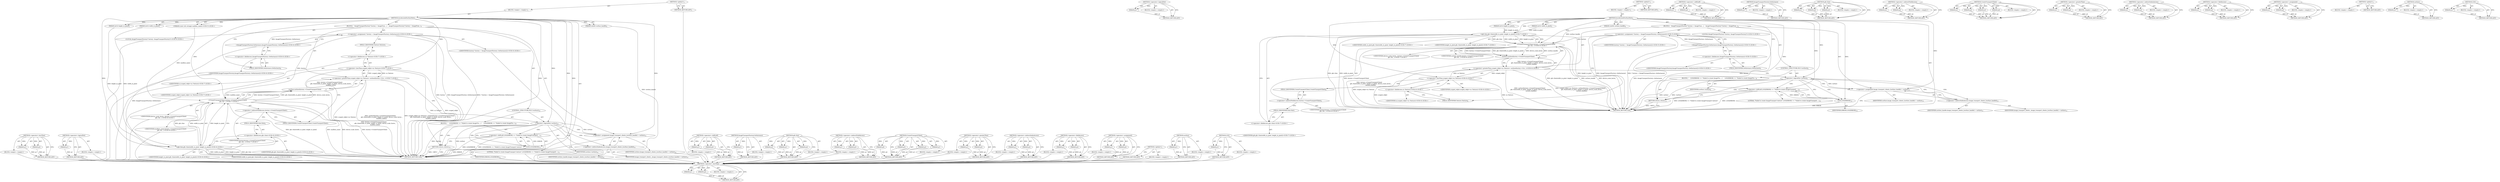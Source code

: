 digraph "LOG" {
vulnerable_95 [label=<(METHOD,&lt;operator&gt;.lessThan)>];
vulnerable_96 [label=<(PARAM,p1)>];
vulnerable_97 [label=<(PARAM,p2)>];
vulnerable_98 [label=<(BLOCK,&lt;empty&gt;,&lt;empty&gt;)>];
vulnerable_99 [label=<(METHOD_RETURN,ANY)>];
vulnerable_122 [label=<(METHOD,&lt;operator&gt;.logicalNot)>];
vulnerable_123 [label=<(PARAM,p1)>];
vulnerable_124 [label=<(BLOCK,&lt;empty&gt;,&lt;empty&gt;)>];
vulnerable_125 [label=<(METHOD_RETURN,ANY)>];
vulnerable_6 [label=<(METHOD,&lt;global&gt;)<SUB>1</SUB>>];
vulnerable_7 [label=<(BLOCK,&lt;empty&gt;,&lt;empty&gt;)<SUB>1</SUB>>];
vulnerable_8 [label=<(METHOD,AcceleratedSurfaceNew)<SUB>1</SUB>>];
vulnerable_9 [label=<(PARAM,int32 width_in_pixel)<SUB>2</SUB>>];
vulnerable_10 [label=<(PARAM,int32 height_in_pixel)<SUB>3</SUB>>];
vulnerable_11 [label=<(PARAM,uint64 surface_handle)<SUB>4</SUB>>];
vulnerable_12 [label=<(BLOCK,{
   ImageTransportFactory* factory = ImageTran...,{
   ImageTransportFactory* factory = ImageTran...)<SUB>4</SUB>>];
vulnerable_13 [label="<(LOCAL,ImageTransportFactory* factory: ImageTransportFactory*)<SUB>5</SUB>>"];
vulnerable_14 [label="<(&lt;operator&gt;.assignment,* factory = ImageTransportFactory::GetInstance())<SUB>5</SUB>>"];
vulnerable_15 [label="<(IDENTIFIER,factory,* factory = ImageTransportFactory::GetInstance())<SUB>5</SUB>>"];
vulnerable_16 [label="<(ImageTransportFactory.GetInstance,ImageTransportFactory::GetInstance())<SUB>5</SUB>>"];
vulnerable_17 [label="<(&lt;operator&gt;.fieldAccess,ImageTransportFactory::GetInstance)<SUB>5</SUB>>"];
vulnerable_18 [label="<(IDENTIFIER,ImageTransportFactory,ImageTransportFactory::GetInstance())<SUB>5</SUB>>"];
vulnerable_19 [label=<(FIELD_IDENTIFIER,GetInstance,GetInstance)<SUB>5</SUB>>];
vulnerable_20 [label="<(&lt;operator&gt;.greaterThan,scoped_refptr&lt;ui::Texture&gt; surface(factory-&gt;Cre...)<SUB>6</SUB>>"];
vulnerable_21 [label="<(&lt;operator&gt;.lessThan,scoped_refptr&lt;ui::Texture)<SUB>6</SUB>>"];
vulnerable_22 [label="<(IDENTIFIER,scoped_refptr,scoped_refptr&lt;ui::Texture)<SUB>6</SUB>>"];
vulnerable_23 [label="<(&lt;operator&gt;.fieldAccess,ui::Texture)<SUB>6</SUB>>"];
vulnerable_24 [label="<(IDENTIFIER,ui,scoped_refptr&lt;ui::Texture)<SUB>6</SUB>>"];
vulnerable_25 [label=<(FIELD_IDENTIFIER,Texture,Texture)<SUB>6</SUB>>];
vulnerable_26 [label=<(surface,surface(factory-&gt;CreateTransportClient(
       ...)<SUB>6</SUB>>];
vulnerable_27 [label="<(CreateTransportClient,factory-&gt;CreateTransportClient(
       gfx::Siz...)<SUB>6</SUB>>"];
vulnerable_28 [label=<(&lt;operator&gt;.indirectFieldAccess,factory-&gt;CreateTransportClient)<SUB>6</SUB>>];
vulnerable_29 [label="<(IDENTIFIER,factory,factory-&gt;CreateTransportClient(
       gfx::Siz...)<SUB>6</SUB>>"];
vulnerable_30 [label=<(FIELD_IDENTIFIER,CreateTransportClient,CreateTransportClient)<SUB>6</SUB>>];
vulnerable_31 [label="<(gfx.Size,gfx::Size(width_in_pixel, height_in_pixel))<SUB>7</SUB>>"];
vulnerable_32 [label="<(&lt;operator&gt;.fieldAccess,gfx::Size)<SUB>7</SUB>>"];
vulnerable_33 [label="<(IDENTIFIER,gfx,gfx::Size(width_in_pixel, height_in_pixel))<SUB>7</SUB>>"];
vulnerable_34 [label=<(FIELD_IDENTIFIER,Size,Size)<SUB>7</SUB>>];
vulnerable_35 [label="<(IDENTIFIER,width_in_pixel,gfx::Size(width_in_pixel, height_in_pixel))<SUB>7</SUB>>"];
vulnerable_36 [label="<(IDENTIFIER,height_in_pixel,gfx::Size(width_in_pixel, height_in_pixel))<SUB>7</SUB>>"];
vulnerable_37 [label="<(IDENTIFIER,device_scale_factor_,factory-&gt;CreateTransportClient(
       gfx::Siz...)<SUB>7</SUB>>"];
vulnerable_38 [label="<(IDENTIFIER,surface_handle,factory-&gt;CreateTransportClient(
       gfx::Siz...)<SUB>8</SUB>>"];
vulnerable_39 [label=<(CONTROL_STRUCTURE,IF,if (!surface))<SUB>9</SUB>>];
vulnerable_40 [label=<(&lt;operator&gt;.logicalNot,!surface)<SUB>9</SUB>>];
vulnerable_41 [label=<(IDENTIFIER,surface,!surface)<SUB>9</SUB>>];
vulnerable_42 [label=<(BLOCK,{
     LOG(ERROR) &lt;&lt; &quot;Failed to create ImageTra...,{
     LOG(ERROR) &lt;&lt; &quot;Failed to create ImageTra...)<SUB>9</SUB>>];
vulnerable_43 [label=<(&lt;operator&gt;.shiftLeft,LOG(ERROR) &lt;&lt; &quot;Failed to create ImageTransport ...)<SUB>10</SUB>>];
vulnerable_44 [label=<(LOG,LOG(ERROR))<SUB>10</SUB>>];
vulnerable_45 [label=<(IDENTIFIER,ERROR,LOG(ERROR))<SUB>10</SUB>>];
vulnerable_46 [label=<(LITERAL,&quot;Failed to create ImageTransport texture&quot;,LOG(ERROR) &lt;&lt; &quot;Failed to create ImageTransport ...)<SUB>10</SUB>>];
vulnerable_47 [label=<(RETURN,return;,return;)<SUB>11</SUB>>];
vulnerable_48 [label=<(&lt;operator&gt;.assignment,image_transport_clients_[surface_handle] = surface)<SUB>13</SUB>>];
vulnerable_49 [label=<(&lt;operator&gt;.indirectIndexAccess,image_transport_clients_[surface_handle])<SUB>13</SUB>>];
vulnerable_50 [label=<(IDENTIFIER,image_transport_clients_,image_transport_clients_[surface_handle] = surface)<SUB>13</SUB>>];
vulnerable_51 [label=<(IDENTIFIER,surface_handle,image_transport_clients_[surface_handle] = surface)<SUB>13</SUB>>];
vulnerable_52 [label=<(IDENTIFIER,surface,image_transport_clients_[surface_handle] = surface)<SUB>13</SUB>>];
vulnerable_53 [label=<(METHOD_RETURN,void)<SUB>1</SUB>>];
vulnerable_55 [label=<(METHOD_RETURN,ANY)<SUB>1</SUB>>];
vulnerable_126 [label=<(METHOD,&lt;operator&gt;.shiftLeft)>];
vulnerable_127 [label=<(PARAM,p1)>];
vulnerable_128 [label=<(PARAM,p2)>];
vulnerable_129 [label=<(BLOCK,&lt;empty&gt;,&lt;empty&gt;)>];
vulnerable_130 [label=<(METHOD_RETURN,ANY)>];
vulnerable_81 [label=<(METHOD,ImageTransportFactory.GetInstance)>];
vulnerable_82 [label=<(PARAM,p1)>];
vulnerable_83 [label=<(BLOCK,&lt;empty&gt;,&lt;empty&gt;)>];
vulnerable_84 [label=<(METHOD_RETURN,ANY)>];
vulnerable_116 [label=<(METHOD,gfx.Size)>];
vulnerable_117 [label=<(PARAM,p1)>];
vulnerable_118 [label=<(PARAM,p2)>];
vulnerable_119 [label=<(PARAM,p3)>];
vulnerable_120 [label=<(BLOCK,&lt;empty&gt;,&lt;empty&gt;)>];
vulnerable_121 [label=<(METHOD_RETURN,ANY)>];
vulnerable_111 [label=<(METHOD,&lt;operator&gt;.indirectFieldAccess)>];
vulnerable_112 [label=<(PARAM,p1)>];
vulnerable_113 [label=<(PARAM,p2)>];
vulnerable_114 [label=<(BLOCK,&lt;empty&gt;,&lt;empty&gt;)>];
vulnerable_115 [label=<(METHOD_RETURN,ANY)>];
vulnerable_104 [label=<(METHOD,CreateTransportClient)>];
vulnerable_105 [label=<(PARAM,p1)>];
vulnerable_106 [label=<(PARAM,p2)>];
vulnerable_107 [label=<(PARAM,p3)>];
vulnerable_108 [label=<(PARAM,p4)>];
vulnerable_109 [label=<(BLOCK,&lt;empty&gt;,&lt;empty&gt;)>];
vulnerable_110 [label=<(METHOD_RETURN,ANY)>];
vulnerable_90 [label=<(METHOD,&lt;operator&gt;.greaterThan)>];
vulnerable_91 [label=<(PARAM,p1)>];
vulnerable_92 [label=<(PARAM,p2)>];
vulnerable_93 [label=<(BLOCK,&lt;empty&gt;,&lt;empty&gt;)>];
vulnerable_94 [label=<(METHOD_RETURN,ANY)>];
vulnerable_135 [label=<(METHOD,&lt;operator&gt;.indirectIndexAccess)>];
vulnerable_136 [label=<(PARAM,p1)>];
vulnerable_137 [label=<(PARAM,p2)>];
vulnerable_138 [label=<(BLOCK,&lt;empty&gt;,&lt;empty&gt;)>];
vulnerable_139 [label=<(METHOD_RETURN,ANY)>];
vulnerable_85 [label=<(METHOD,&lt;operator&gt;.fieldAccess)>];
vulnerable_86 [label=<(PARAM,p1)>];
vulnerable_87 [label=<(PARAM,p2)>];
vulnerable_88 [label=<(BLOCK,&lt;empty&gt;,&lt;empty&gt;)>];
vulnerable_89 [label=<(METHOD_RETURN,ANY)>];
vulnerable_76 [label=<(METHOD,&lt;operator&gt;.assignment)>];
vulnerable_77 [label=<(PARAM,p1)>];
vulnerable_78 [label=<(PARAM,p2)>];
vulnerable_79 [label=<(BLOCK,&lt;empty&gt;,&lt;empty&gt;)>];
vulnerable_80 [label=<(METHOD_RETURN,ANY)>];
vulnerable_70 [label=<(METHOD,&lt;global&gt;)<SUB>1</SUB>>];
vulnerable_71 [label=<(BLOCK,&lt;empty&gt;,&lt;empty&gt;)>];
vulnerable_72 [label=<(METHOD_RETURN,ANY)>];
vulnerable_100 [label=<(METHOD,surface)>];
vulnerable_101 [label=<(PARAM,p1)>];
vulnerable_102 [label=<(BLOCK,&lt;empty&gt;,&lt;empty&gt;)>];
vulnerable_103 [label=<(METHOD_RETURN,ANY)>];
vulnerable_131 [label=<(METHOD,LOG)>];
vulnerable_132 [label=<(PARAM,p1)>];
vulnerable_133 [label=<(BLOCK,&lt;empty&gt;,&lt;empty&gt;)>];
vulnerable_134 [label=<(METHOD_RETURN,ANY)>];
fixed_98 [label=<(METHOD,&lt;operator&gt;.lessThan)>];
fixed_99 [label=<(PARAM,p1)>];
fixed_100 [label=<(PARAM,p2)>];
fixed_101 [label=<(BLOCK,&lt;empty&gt;,&lt;empty&gt;)>];
fixed_102 [label=<(METHOD_RETURN,ANY)>];
fixed_125 [label=<(METHOD,&lt;operator&gt;.logicalNot)>];
fixed_126 [label=<(PARAM,p1)>];
fixed_127 [label=<(BLOCK,&lt;empty&gt;,&lt;empty&gt;)>];
fixed_128 [label=<(METHOD_RETURN,ANY)>];
fixed_6 [label=<(METHOD,&lt;global&gt;)<SUB>1</SUB>>];
fixed_7 [label=<(BLOCK,&lt;empty&gt;,&lt;empty&gt;)<SUB>1</SUB>>];
fixed_8 [label=<(METHOD,AcceleratedSurfaceNew)<SUB>1</SUB>>];
fixed_9 [label=<(PARAM,int32 width_in_pixel)<SUB>2</SUB>>];
fixed_10 [label=<(PARAM,int32 height_in_pixel)<SUB>3</SUB>>];
fixed_11 [label=<(PARAM,uint64 surface_handle)<SUB>4</SUB>>];
fixed_12 [label="<(PARAM,const std::string&amp; mailbox_name)<SUB>5</SUB>>"];
fixed_13 [label=<(BLOCK,{
   ImageTransportFactory* factory = ImageTran...,{
   ImageTransportFactory* factory = ImageTran...)<SUB>5</SUB>>];
fixed_14 [label="<(LOCAL,ImageTransportFactory* factory: ImageTransportFactory*)<SUB>6</SUB>>"];
fixed_15 [label="<(&lt;operator&gt;.assignment,* factory = ImageTransportFactory::GetInstance())<SUB>6</SUB>>"];
fixed_16 [label="<(IDENTIFIER,factory,* factory = ImageTransportFactory::GetInstance())<SUB>6</SUB>>"];
fixed_17 [label="<(ImageTransportFactory.GetInstance,ImageTransportFactory::GetInstance())<SUB>6</SUB>>"];
fixed_18 [label="<(&lt;operator&gt;.fieldAccess,ImageTransportFactory::GetInstance)<SUB>6</SUB>>"];
fixed_19 [label="<(IDENTIFIER,ImageTransportFactory,ImageTransportFactory::GetInstance())<SUB>6</SUB>>"];
fixed_20 [label=<(FIELD_IDENTIFIER,GetInstance,GetInstance)<SUB>6</SUB>>];
fixed_21 [label="<(&lt;operator&gt;.greaterThan,scoped_refptr&lt;ui::Texture&gt; surface(factory-&gt;Cre...)<SUB>7</SUB>>"];
fixed_22 [label="<(&lt;operator&gt;.lessThan,scoped_refptr&lt;ui::Texture)<SUB>7</SUB>>"];
fixed_23 [label="<(IDENTIFIER,scoped_refptr,scoped_refptr&lt;ui::Texture)<SUB>7</SUB>>"];
fixed_24 [label="<(&lt;operator&gt;.fieldAccess,ui::Texture)<SUB>7</SUB>>"];
fixed_25 [label="<(IDENTIFIER,ui,scoped_refptr&lt;ui::Texture)<SUB>7</SUB>>"];
fixed_26 [label=<(FIELD_IDENTIFIER,Texture,Texture)<SUB>7</SUB>>];
fixed_27 [label=<(surface,surface(factory-&gt;CreateTransportClient(
       ...)<SUB>7</SUB>>];
fixed_28 [label="<(CreateTransportClient,factory-&gt;CreateTransportClient(
       gfx::Siz...)<SUB>7</SUB>>"];
fixed_29 [label=<(&lt;operator&gt;.indirectFieldAccess,factory-&gt;CreateTransportClient)<SUB>7</SUB>>];
fixed_30 [label="<(IDENTIFIER,factory,factory-&gt;CreateTransportClient(
       gfx::Siz...)<SUB>7</SUB>>"];
fixed_31 [label=<(FIELD_IDENTIFIER,CreateTransportClient,CreateTransportClient)<SUB>7</SUB>>];
fixed_32 [label="<(gfx.Size,gfx::Size(width_in_pixel, height_in_pixel))<SUB>8</SUB>>"];
fixed_33 [label="<(&lt;operator&gt;.fieldAccess,gfx::Size)<SUB>8</SUB>>"];
fixed_34 [label="<(IDENTIFIER,gfx,gfx::Size(width_in_pixel, height_in_pixel))<SUB>8</SUB>>"];
fixed_35 [label=<(FIELD_IDENTIFIER,Size,Size)<SUB>8</SUB>>];
fixed_36 [label="<(IDENTIFIER,width_in_pixel,gfx::Size(width_in_pixel, height_in_pixel))<SUB>8</SUB>>"];
fixed_37 [label="<(IDENTIFIER,height_in_pixel,gfx::Size(width_in_pixel, height_in_pixel))<SUB>8</SUB>>"];
fixed_38 [label="<(IDENTIFIER,device_scale_factor_,factory-&gt;CreateTransportClient(
       gfx::Siz...)<SUB>8</SUB>>"];
fixed_39 [label="<(IDENTIFIER,mailbox_name,factory-&gt;CreateTransportClient(
       gfx::Siz...)<SUB>9</SUB>>"];
fixed_40 [label=<(CONTROL_STRUCTURE,IF,if (!surface))<SUB>10</SUB>>];
fixed_41 [label=<(&lt;operator&gt;.logicalNot,!surface)<SUB>10</SUB>>];
fixed_42 [label=<(IDENTIFIER,surface,!surface)<SUB>10</SUB>>];
fixed_43 [label=<(BLOCK,{
     LOG(ERROR) &lt;&lt; &quot;Failed to create ImageTra...,{
     LOG(ERROR) &lt;&lt; &quot;Failed to create ImageTra...)<SUB>10</SUB>>];
fixed_44 [label=<(&lt;operator&gt;.shiftLeft,LOG(ERROR) &lt;&lt; &quot;Failed to create ImageTransport ...)<SUB>11</SUB>>];
fixed_45 [label=<(LOG,LOG(ERROR))<SUB>11</SUB>>];
fixed_46 [label=<(IDENTIFIER,ERROR,LOG(ERROR))<SUB>11</SUB>>];
fixed_47 [label=<(LITERAL,&quot;Failed to create ImageTransport texture&quot;,LOG(ERROR) &lt;&lt; &quot;Failed to create ImageTransport ...)<SUB>11</SUB>>];
fixed_48 [label=<(RETURN,return;,return;)<SUB>12</SUB>>];
fixed_49 [label=<(&lt;operator&gt;.assignment,image_transport_clients_[surface_handle] = surface)<SUB>14</SUB>>];
fixed_50 [label=<(&lt;operator&gt;.indirectIndexAccess,image_transport_clients_[surface_handle])<SUB>14</SUB>>];
fixed_51 [label=<(IDENTIFIER,image_transport_clients_,image_transport_clients_[surface_handle] = surface)<SUB>14</SUB>>];
fixed_52 [label=<(IDENTIFIER,surface_handle,image_transport_clients_[surface_handle] = surface)<SUB>14</SUB>>];
fixed_53 [label=<(IDENTIFIER,surface,image_transport_clients_[surface_handle] = surface)<SUB>14</SUB>>];
fixed_54 [label=<(METHOD_RETURN,void)<SUB>1</SUB>>];
fixed_56 [label=<(METHOD_RETURN,ANY)<SUB>1</SUB>>];
fixed_129 [label=<(METHOD,&lt;operator&gt;.shiftLeft)>];
fixed_130 [label=<(PARAM,p1)>];
fixed_131 [label=<(PARAM,p2)>];
fixed_132 [label=<(BLOCK,&lt;empty&gt;,&lt;empty&gt;)>];
fixed_133 [label=<(METHOD_RETURN,ANY)>];
fixed_84 [label=<(METHOD,ImageTransportFactory.GetInstance)>];
fixed_85 [label=<(PARAM,p1)>];
fixed_86 [label=<(BLOCK,&lt;empty&gt;,&lt;empty&gt;)>];
fixed_87 [label=<(METHOD_RETURN,ANY)>];
fixed_119 [label=<(METHOD,gfx.Size)>];
fixed_120 [label=<(PARAM,p1)>];
fixed_121 [label=<(PARAM,p2)>];
fixed_122 [label=<(PARAM,p3)>];
fixed_123 [label=<(BLOCK,&lt;empty&gt;,&lt;empty&gt;)>];
fixed_124 [label=<(METHOD_RETURN,ANY)>];
fixed_114 [label=<(METHOD,&lt;operator&gt;.indirectFieldAccess)>];
fixed_115 [label=<(PARAM,p1)>];
fixed_116 [label=<(PARAM,p2)>];
fixed_117 [label=<(BLOCK,&lt;empty&gt;,&lt;empty&gt;)>];
fixed_118 [label=<(METHOD_RETURN,ANY)>];
fixed_107 [label=<(METHOD,CreateTransportClient)>];
fixed_108 [label=<(PARAM,p1)>];
fixed_109 [label=<(PARAM,p2)>];
fixed_110 [label=<(PARAM,p3)>];
fixed_111 [label=<(PARAM,p4)>];
fixed_112 [label=<(BLOCK,&lt;empty&gt;,&lt;empty&gt;)>];
fixed_113 [label=<(METHOD_RETURN,ANY)>];
fixed_93 [label=<(METHOD,&lt;operator&gt;.greaterThan)>];
fixed_94 [label=<(PARAM,p1)>];
fixed_95 [label=<(PARAM,p2)>];
fixed_96 [label=<(BLOCK,&lt;empty&gt;,&lt;empty&gt;)>];
fixed_97 [label=<(METHOD_RETURN,ANY)>];
fixed_138 [label=<(METHOD,&lt;operator&gt;.indirectIndexAccess)>];
fixed_139 [label=<(PARAM,p1)>];
fixed_140 [label=<(PARAM,p2)>];
fixed_141 [label=<(BLOCK,&lt;empty&gt;,&lt;empty&gt;)>];
fixed_142 [label=<(METHOD_RETURN,ANY)>];
fixed_88 [label=<(METHOD,&lt;operator&gt;.fieldAccess)>];
fixed_89 [label=<(PARAM,p1)>];
fixed_90 [label=<(PARAM,p2)>];
fixed_91 [label=<(BLOCK,&lt;empty&gt;,&lt;empty&gt;)>];
fixed_92 [label=<(METHOD_RETURN,ANY)>];
fixed_79 [label=<(METHOD,&lt;operator&gt;.assignment)>];
fixed_80 [label=<(PARAM,p1)>];
fixed_81 [label=<(PARAM,p2)>];
fixed_82 [label=<(BLOCK,&lt;empty&gt;,&lt;empty&gt;)>];
fixed_83 [label=<(METHOD_RETURN,ANY)>];
fixed_73 [label=<(METHOD,&lt;global&gt;)<SUB>1</SUB>>];
fixed_74 [label=<(BLOCK,&lt;empty&gt;,&lt;empty&gt;)>];
fixed_75 [label=<(METHOD_RETURN,ANY)>];
fixed_103 [label=<(METHOD,surface)>];
fixed_104 [label=<(PARAM,p1)>];
fixed_105 [label=<(BLOCK,&lt;empty&gt;,&lt;empty&gt;)>];
fixed_106 [label=<(METHOD_RETURN,ANY)>];
fixed_134 [label=<(METHOD,LOG)>];
fixed_135 [label=<(PARAM,p1)>];
fixed_136 [label=<(BLOCK,&lt;empty&gt;,&lt;empty&gt;)>];
fixed_137 [label=<(METHOD_RETURN,ANY)>];
vulnerable_95 -> vulnerable_96  [key=0, label="AST: "];
vulnerable_95 -> vulnerable_96  [key=1, label="DDG: "];
vulnerable_95 -> vulnerable_98  [key=0, label="AST: "];
vulnerable_95 -> vulnerable_97  [key=0, label="AST: "];
vulnerable_95 -> vulnerable_97  [key=1, label="DDG: "];
vulnerable_95 -> vulnerable_99  [key=0, label="AST: "];
vulnerable_95 -> vulnerable_99  [key=1, label="CFG: "];
vulnerable_96 -> vulnerable_99  [key=0, label="DDG: p1"];
vulnerable_97 -> vulnerable_99  [key=0, label="DDG: p2"];
vulnerable_122 -> vulnerable_123  [key=0, label="AST: "];
vulnerable_122 -> vulnerable_123  [key=1, label="DDG: "];
vulnerable_122 -> vulnerable_124  [key=0, label="AST: "];
vulnerable_122 -> vulnerable_125  [key=0, label="AST: "];
vulnerable_122 -> vulnerable_125  [key=1, label="CFG: "];
vulnerable_123 -> vulnerable_125  [key=0, label="DDG: p1"];
vulnerable_6 -> vulnerable_7  [key=0, label="AST: "];
vulnerable_6 -> vulnerable_55  [key=0, label="AST: "];
vulnerable_6 -> vulnerable_55  [key=1, label="CFG: "];
vulnerable_7 -> vulnerable_8  [key=0, label="AST: "];
vulnerable_8 -> vulnerable_9  [key=0, label="AST: "];
vulnerable_8 -> vulnerable_9  [key=1, label="DDG: "];
vulnerable_8 -> vulnerable_10  [key=0, label="AST: "];
vulnerable_8 -> vulnerable_10  [key=1, label="DDG: "];
vulnerable_8 -> vulnerable_11  [key=0, label="AST: "];
vulnerable_8 -> vulnerable_11  [key=1, label="DDG: "];
vulnerable_8 -> vulnerable_12  [key=0, label="AST: "];
vulnerable_8 -> vulnerable_53  [key=0, label="AST: "];
vulnerable_8 -> vulnerable_19  [key=0, label="CFG: "];
vulnerable_8 -> vulnerable_48  [key=0, label="DDG: "];
vulnerable_8 -> vulnerable_21  [key=0, label="DDG: "];
vulnerable_8 -> vulnerable_40  [key=0, label="DDG: "];
vulnerable_8 -> vulnerable_47  [key=0, label="DDG: "];
vulnerable_8 -> vulnerable_27  [key=0, label="DDG: "];
vulnerable_8 -> vulnerable_43  [key=0, label="DDG: "];
vulnerable_8 -> vulnerable_31  [key=0, label="DDG: "];
vulnerable_8 -> vulnerable_44  [key=0, label="DDG: "];
vulnerable_9 -> vulnerable_31  [key=0, label="DDG: width_in_pixel"];
vulnerable_10 -> vulnerable_31  [key=0, label="DDG: height_in_pixel"];
vulnerable_11 -> vulnerable_27  [key=0, label="DDG: surface_handle"];
vulnerable_12 -> vulnerable_13  [key=0, label="AST: "];
vulnerable_12 -> vulnerable_14  [key=0, label="AST: "];
vulnerable_12 -> vulnerable_20  [key=0, label="AST: "];
vulnerable_12 -> vulnerable_39  [key=0, label="AST: "];
vulnerable_12 -> vulnerable_48  [key=0, label="AST: "];
vulnerable_14 -> vulnerable_15  [key=0, label="AST: "];
vulnerable_14 -> vulnerable_16  [key=0, label="AST: "];
vulnerable_14 -> vulnerable_25  [key=0, label="CFG: "];
vulnerable_14 -> vulnerable_53  [key=0, label="DDG: factory"];
vulnerable_14 -> vulnerable_53  [key=1, label="DDG: ImageTransportFactory::GetInstance()"];
vulnerable_14 -> vulnerable_53  [key=2, label="DDG: * factory = ImageTransportFactory::GetInstance()"];
vulnerable_14 -> vulnerable_27  [key=0, label="DDG: factory"];
vulnerable_16 -> vulnerable_17  [key=0, label="AST: "];
vulnerable_16 -> vulnerable_14  [key=0, label="CFG: "];
vulnerable_16 -> vulnerable_14  [key=1, label="DDG: ImageTransportFactory::GetInstance"];
vulnerable_16 -> vulnerable_53  [key=0, label="DDG: ImageTransportFactory::GetInstance"];
vulnerable_17 -> vulnerable_18  [key=0, label="AST: "];
vulnerable_17 -> vulnerable_19  [key=0, label="AST: "];
vulnerable_17 -> vulnerable_16  [key=0, label="CFG: "];
vulnerable_19 -> vulnerable_17  [key=0, label="CFG: "];
vulnerable_20 -> vulnerable_21  [key=0, label="AST: "];
vulnerable_20 -> vulnerable_26  [key=0, label="AST: "];
vulnerable_20 -> vulnerable_40  [key=0, label="CFG: "];
vulnerable_20 -> vulnerable_53  [key=0, label="DDG: scoped_refptr&lt;ui::Texture"];
vulnerable_20 -> vulnerable_53  [key=1, label="DDG: surface(factory-&gt;CreateTransportClient(
       gfx::Size(width_in_pixel, height_in_pixel), device_scale_factor_,
      surface_handle))"];
vulnerable_20 -> vulnerable_53  [key=2, label="DDG: scoped_refptr&lt;ui::Texture&gt; surface(factory-&gt;CreateTransportClient(
       gfx::Size(width_in_pixel, height_in_pixel), device_scale_factor_,
      surface_handle))"];
vulnerable_21 -> vulnerable_22  [key=0, label="AST: "];
vulnerable_21 -> vulnerable_23  [key=0, label="AST: "];
vulnerable_21 -> vulnerable_30  [key=0, label="CFG: "];
vulnerable_21 -> vulnerable_53  [key=0, label="DDG: ui::Texture"];
vulnerable_21 -> vulnerable_53  [key=1, label="DDG: scoped_refptr"];
vulnerable_21 -> vulnerable_20  [key=0, label="DDG: scoped_refptr"];
vulnerable_21 -> vulnerable_20  [key=1, label="DDG: ui::Texture"];
vulnerable_23 -> vulnerable_24  [key=0, label="AST: "];
vulnerable_23 -> vulnerable_25  [key=0, label="AST: "];
vulnerable_23 -> vulnerable_21  [key=0, label="CFG: "];
vulnerable_25 -> vulnerable_23  [key=0, label="CFG: "];
vulnerable_26 -> vulnerable_27  [key=0, label="AST: "];
vulnerable_26 -> vulnerable_20  [key=0, label="CFG: "];
vulnerable_26 -> vulnerable_20  [key=1, label="DDG: factory-&gt;CreateTransportClient(
       gfx::Size(width_in_pixel, height_in_pixel), device_scale_factor_,
      surface_handle)"];
vulnerable_26 -> vulnerable_53  [key=0, label="DDG: factory-&gt;CreateTransportClient(
       gfx::Size(width_in_pixel, height_in_pixel), device_scale_factor_,
      surface_handle)"];
vulnerable_27 -> vulnerable_28  [key=0, label="AST: "];
vulnerable_27 -> vulnerable_31  [key=0, label="AST: "];
vulnerable_27 -> vulnerable_37  [key=0, label="AST: "];
vulnerable_27 -> vulnerable_38  [key=0, label="AST: "];
vulnerable_27 -> vulnerable_26  [key=0, label="CFG: "];
vulnerable_27 -> vulnerable_26  [key=1, label="DDG: factory-&gt;CreateTransportClient"];
vulnerable_27 -> vulnerable_26  [key=2, label="DDG: gfx::Size(width_in_pixel, height_in_pixel)"];
vulnerable_27 -> vulnerable_26  [key=3, label="DDG: device_scale_factor_"];
vulnerable_27 -> vulnerable_26  [key=4, label="DDG: surface_handle"];
vulnerable_27 -> vulnerable_53  [key=0, label="DDG: factory-&gt;CreateTransportClient"];
vulnerable_27 -> vulnerable_53  [key=1, label="DDG: gfx::Size(width_in_pixel, height_in_pixel)"];
vulnerable_27 -> vulnerable_53  [key=2, label="DDG: surface_handle"];
vulnerable_27 -> vulnerable_53  [key=3, label="DDG: device_scale_factor_"];
vulnerable_28 -> vulnerable_29  [key=0, label="AST: "];
vulnerable_28 -> vulnerable_30  [key=0, label="AST: "];
vulnerable_28 -> vulnerable_34  [key=0, label="CFG: "];
vulnerable_30 -> vulnerable_28  [key=0, label="CFG: "];
vulnerable_31 -> vulnerable_32  [key=0, label="AST: "];
vulnerable_31 -> vulnerable_35  [key=0, label="AST: "];
vulnerable_31 -> vulnerable_36  [key=0, label="AST: "];
vulnerable_31 -> vulnerable_27  [key=0, label="CFG: "];
vulnerable_31 -> vulnerable_27  [key=1, label="DDG: gfx::Size"];
vulnerable_31 -> vulnerable_27  [key=2, label="DDG: width_in_pixel"];
vulnerable_31 -> vulnerable_27  [key=3, label="DDG: height_in_pixel"];
vulnerable_31 -> vulnerable_53  [key=0, label="DDG: gfx::Size"];
vulnerable_31 -> vulnerable_53  [key=1, label="DDG: width_in_pixel"];
vulnerable_31 -> vulnerable_53  [key=2, label="DDG: height_in_pixel"];
vulnerable_32 -> vulnerable_33  [key=0, label="AST: "];
vulnerable_32 -> vulnerable_34  [key=0, label="AST: "];
vulnerable_32 -> vulnerable_31  [key=0, label="CFG: "];
vulnerable_34 -> vulnerable_32  [key=0, label="CFG: "];
vulnerable_39 -> vulnerable_40  [key=0, label="AST: "];
vulnerable_39 -> vulnerable_42  [key=0, label="AST: "];
vulnerable_40 -> vulnerable_41  [key=0, label="AST: "];
vulnerable_40 -> vulnerable_44  [key=0, label="CFG: "];
vulnerable_40 -> vulnerable_44  [key=1, label="CDG: "];
vulnerable_40 -> vulnerable_49  [key=0, label="CFG: "];
vulnerable_40 -> vulnerable_49  [key=1, label="CDG: "];
vulnerable_40 -> vulnerable_53  [key=0, label="DDG: surface"];
vulnerable_40 -> vulnerable_53  [key=1, label="DDG: !surface"];
vulnerable_40 -> vulnerable_48  [key=0, label="DDG: surface"];
vulnerable_40 -> vulnerable_48  [key=1, label="CDG: "];
vulnerable_40 -> vulnerable_47  [key=0, label="CDG: "];
vulnerable_40 -> vulnerable_43  [key=0, label="CDG: "];
vulnerable_42 -> vulnerable_43  [key=0, label="AST: "];
vulnerable_42 -> vulnerable_47  [key=0, label="AST: "];
vulnerable_43 -> vulnerable_44  [key=0, label="AST: "];
vulnerable_43 -> vulnerable_46  [key=0, label="AST: "];
vulnerable_43 -> vulnerable_47  [key=0, label="CFG: "];
vulnerable_43 -> vulnerable_53  [key=0, label="DDG: LOG(ERROR)"];
vulnerable_43 -> vulnerable_53  [key=1, label="DDG: LOG(ERROR) &lt;&lt; &quot;Failed to create ImageTransport texture&quot;"];
vulnerable_44 -> vulnerable_45  [key=0, label="AST: "];
vulnerable_44 -> vulnerable_43  [key=0, label="CFG: "];
vulnerable_44 -> vulnerable_43  [key=1, label="DDG: ERROR"];
vulnerable_44 -> vulnerable_53  [key=0, label="DDG: ERROR"];
vulnerable_47 -> vulnerable_53  [key=0, label="CFG: "];
vulnerable_47 -> vulnerable_53  [key=1, label="DDG: &lt;RET&gt;"];
vulnerable_48 -> vulnerable_49  [key=0, label="AST: "];
vulnerable_48 -> vulnerable_52  [key=0, label="AST: "];
vulnerable_48 -> vulnerable_53  [key=0, label="CFG: "];
vulnerable_49 -> vulnerable_50  [key=0, label="AST: "];
vulnerable_49 -> vulnerable_51  [key=0, label="AST: "];
vulnerable_49 -> vulnerable_48  [key=0, label="CFG: "];
vulnerable_126 -> vulnerable_127  [key=0, label="AST: "];
vulnerable_126 -> vulnerable_127  [key=1, label="DDG: "];
vulnerable_126 -> vulnerable_129  [key=0, label="AST: "];
vulnerable_126 -> vulnerable_128  [key=0, label="AST: "];
vulnerable_126 -> vulnerable_128  [key=1, label="DDG: "];
vulnerable_126 -> vulnerable_130  [key=0, label="AST: "];
vulnerable_126 -> vulnerable_130  [key=1, label="CFG: "];
vulnerable_127 -> vulnerable_130  [key=0, label="DDG: p1"];
vulnerable_128 -> vulnerable_130  [key=0, label="DDG: p2"];
vulnerable_81 -> vulnerable_82  [key=0, label="AST: "];
vulnerable_81 -> vulnerable_82  [key=1, label="DDG: "];
vulnerable_81 -> vulnerable_83  [key=0, label="AST: "];
vulnerable_81 -> vulnerable_84  [key=0, label="AST: "];
vulnerable_81 -> vulnerable_84  [key=1, label="CFG: "];
vulnerable_82 -> vulnerable_84  [key=0, label="DDG: p1"];
vulnerable_116 -> vulnerable_117  [key=0, label="AST: "];
vulnerable_116 -> vulnerable_117  [key=1, label="DDG: "];
vulnerable_116 -> vulnerable_120  [key=0, label="AST: "];
vulnerable_116 -> vulnerable_118  [key=0, label="AST: "];
vulnerable_116 -> vulnerable_118  [key=1, label="DDG: "];
vulnerable_116 -> vulnerable_121  [key=0, label="AST: "];
vulnerable_116 -> vulnerable_121  [key=1, label="CFG: "];
vulnerable_116 -> vulnerable_119  [key=0, label="AST: "];
vulnerable_116 -> vulnerable_119  [key=1, label="DDG: "];
vulnerable_117 -> vulnerable_121  [key=0, label="DDG: p1"];
vulnerable_118 -> vulnerable_121  [key=0, label="DDG: p2"];
vulnerable_119 -> vulnerable_121  [key=0, label="DDG: p3"];
vulnerable_111 -> vulnerable_112  [key=0, label="AST: "];
vulnerable_111 -> vulnerable_112  [key=1, label="DDG: "];
vulnerable_111 -> vulnerable_114  [key=0, label="AST: "];
vulnerable_111 -> vulnerable_113  [key=0, label="AST: "];
vulnerable_111 -> vulnerable_113  [key=1, label="DDG: "];
vulnerable_111 -> vulnerable_115  [key=0, label="AST: "];
vulnerable_111 -> vulnerable_115  [key=1, label="CFG: "];
vulnerable_112 -> vulnerable_115  [key=0, label="DDG: p1"];
vulnerable_113 -> vulnerable_115  [key=0, label="DDG: p2"];
vulnerable_104 -> vulnerable_105  [key=0, label="AST: "];
vulnerable_104 -> vulnerable_105  [key=1, label="DDG: "];
vulnerable_104 -> vulnerable_109  [key=0, label="AST: "];
vulnerable_104 -> vulnerable_106  [key=0, label="AST: "];
vulnerable_104 -> vulnerable_106  [key=1, label="DDG: "];
vulnerable_104 -> vulnerable_110  [key=0, label="AST: "];
vulnerable_104 -> vulnerable_110  [key=1, label="CFG: "];
vulnerable_104 -> vulnerable_107  [key=0, label="AST: "];
vulnerable_104 -> vulnerable_107  [key=1, label="DDG: "];
vulnerable_104 -> vulnerable_108  [key=0, label="AST: "];
vulnerable_104 -> vulnerable_108  [key=1, label="DDG: "];
vulnerable_105 -> vulnerable_110  [key=0, label="DDG: p1"];
vulnerable_106 -> vulnerable_110  [key=0, label="DDG: p2"];
vulnerable_107 -> vulnerable_110  [key=0, label="DDG: p3"];
vulnerable_108 -> vulnerable_110  [key=0, label="DDG: p4"];
vulnerable_90 -> vulnerable_91  [key=0, label="AST: "];
vulnerable_90 -> vulnerable_91  [key=1, label="DDG: "];
vulnerable_90 -> vulnerable_93  [key=0, label="AST: "];
vulnerable_90 -> vulnerable_92  [key=0, label="AST: "];
vulnerable_90 -> vulnerable_92  [key=1, label="DDG: "];
vulnerable_90 -> vulnerable_94  [key=0, label="AST: "];
vulnerable_90 -> vulnerable_94  [key=1, label="CFG: "];
vulnerable_91 -> vulnerable_94  [key=0, label="DDG: p1"];
vulnerable_92 -> vulnerable_94  [key=0, label="DDG: p2"];
vulnerable_135 -> vulnerable_136  [key=0, label="AST: "];
vulnerable_135 -> vulnerable_136  [key=1, label="DDG: "];
vulnerable_135 -> vulnerable_138  [key=0, label="AST: "];
vulnerable_135 -> vulnerable_137  [key=0, label="AST: "];
vulnerable_135 -> vulnerable_137  [key=1, label="DDG: "];
vulnerable_135 -> vulnerable_139  [key=0, label="AST: "];
vulnerable_135 -> vulnerable_139  [key=1, label="CFG: "];
vulnerable_136 -> vulnerable_139  [key=0, label="DDG: p1"];
vulnerable_137 -> vulnerable_139  [key=0, label="DDG: p2"];
vulnerable_85 -> vulnerable_86  [key=0, label="AST: "];
vulnerable_85 -> vulnerable_86  [key=1, label="DDG: "];
vulnerable_85 -> vulnerable_88  [key=0, label="AST: "];
vulnerable_85 -> vulnerable_87  [key=0, label="AST: "];
vulnerable_85 -> vulnerable_87  [key=1, label="DDG: "];
vulnerable_85 -> vulnerable_89  [key=0, label="AST: "];
vulnerable_85 -> vulnerable_89  [key=1, label="CFG: "];
vulnerable_86 -> vulnerable_89  [key=0, label="DDG: p1"];
vulnerable_87 -> vulnerable_89  [key=0, label="DDG: p2"];
vulnerable_76 -> vulnerable_77  [key=0, label="AST: "];
vulnerable_76 -> vulnerable_77  [key=1, label="DDG: "];
vulnerable_76 -> vulnerable_79  [key=0, label="AST: "];
vulnerable_76 -> vulnerable_78  [key=0, label="AST: "];
vulnerable_76 -> vulnerable_78  [key=1, label="DDG: "];
vulnerable_76 -> vulnerable_80  [key=0, label="AST: "];
vulnerable_76 -> vulnerable_80  [key=1, label="CFG: "];
vulnerable_77 -> vulnerable_80  [key=0, label="DDG: p1"];
vulnerable_78 -> vulnerable_80  [key=0, label="DDG: p2"];
vulnerable_70 -> vulnerable_71  [key=0, label="AST: "];
vulnerable_70 -> vulnerable_72  [key=0, label="AST: "];
vulnerable_70 -> vulnerable_72  [key=1, label="CFG: "];
vulnerable_100 -> vulnerable_101  [key=0, label="AST: "];
vulnerable_100 -> vulnerable_101  [key=1, label="DDG: "];
vulnerable_100 -> vulnerable_102  [key=0, label="AST: "];
vulnerable_100 -> vulnerable_103  [key=0, label="AST: "];
vulnerable_100 -> vulnerable_103  [key=1, label="CFG: "];
vulnerable_101 -> vulnerable_103  [key=0, label="DDG: p1"];
vulnerable_131 -> vulnerable_132  [key=0, label="AST: "];
vulnerable_131 -> vulnerable_132  [key=1, label="DDG: "];
vulnerable_131 -> vulnerable_133  [key=0, label="AST: "];
vulnerable_131 -> vulnerable_134  [key=0, label="AST: "];
vulnerable_131 -> vulnerable_134  [key=1, label="CFG: "];
vulnerable_132 -> vulnerable_134  [key=0, label="DDG: p1"];
fixed_98 -> fixed_99  [key=0, label="AST: "];
fixed_98 -> fixed_99  [key=1, label="DDG: "];
fixed_98 -> fixed_101  [key=0, label="AST: "];
fixed_98 -> fixed_100  [key=0, label="AST: "];
fixed_98 -> fixed_100  [key=1, label="DDG: "];
fixed_98 -> fixed_102  [key=0, label="AST: "];
fixed_98 -> fixed_102  [key=1, label="CFG: "];
fixed_99 -> fixed_102  [key=0, label="DDG: p1"];
fixed_100 -> fixed_102  [key=0, label="DDG: p2"];
fixed_101 -> vulnerable_95  [key=0];
fixed_102 -> vulnerable_95  [key=0];
fixed_125 -> fixed_126  [key=0, label="AST: "];
fixed_125 -> fixed_126  [key=1, label="DDG: "];
fixed_125 -> fixed_127  [key=0, label="AST: "];
fixed_125 -> fixed_128  [key=0, label="AST: "];
fixed_125 -> fixed_128  [key=1, label="CFG: "];
fixed_126 -> fixed_128  [key=0, label="DDG: p1"];
fixed_127 -> vulnerable_95  [key=0];
fixed_128 -> vulnerable_95  [key=0];
fixed_6 -> fixed_7  [key=0, label="AST: "];
fixed_6 -> fixed_56  [key=0, label="AST: "];
fixed_6 -> fixed_56  [key=1, label="CFG: "];
fixed_7 -> fixed_8  [key=0, label="AST: "];
fixed_8 -> fixed_9  [key=0, label="AST: "];
fixed_8 -> fixed_9  [key=1, label="DDG: "];
fixed_8 -> fixed_10  [key=0, label="AST: "];
fixed_8 -> fixed_10  [key=1, label="DDG: "];
fixed_8 -> fixed_11  [key=0, label="AST: "];
fixed_8 -> fixed_11  [key=1, label="DDG: "];
fixed_8 -> fixed_12  [key=0, label="AST: "];
fixed_8 -> fixed_12  [key=1, label="DDG: "];
fixed_8 -> fixed_13  [key=0, label="AST: "];
fixed_8 -> fixed_54  [key=0, label="AST: "];
fixed_8 -> fixed_20  [key=0, label="CFG: "];
fixed_8 -> fixed_49  [key=0, label="DDG: "];
fixed_8 -> fixed_22  [key=0, label="DDG: "];
fixed_8 -> fixed_41  [key=0, label="DDG: "];
fixed_8 -> fixed_48  [key=0, label="DDG: "];
fixed_8 -> fixed_28  [key=0, label="DDG: "];
fixed_8 -> fixed_44  [key=0, label="DDG: "];
fixed_8 -> fixed_32  [key=0, label="DDG: "];
fixed_8 -> fixed_45  [key=0, label="DDG: "];
fixed_9 -> fixed_32  [key=0, label="DDG: width_in_pixel"];
fixed_10 -> fixed_32  [key=0, label="DDG: height_in_pixel"];
fixed_11 -> fixed_54  [key=0, label="DDG: surface_handle"];
fixed_12 -> fixed_28  [key=0, label="DDG: mailbox_name"];
fixed_13 -> fixed_14  [key=0, label="AST: "];
fixed_13 -> fixed_15  [key=0, label="AST: "];
fixed_13 -> fixed_21  [key=0, label="AST: "];
fixed_13 -> fixed_40  [key=0, label="AST: "];
fixed_13 -> fixed_49  [key=0, label="AST: "];
fixed_14 -> vulnerable_95  [key=0];
fixed_15 -> fixed_16  [key=0, label="AST: "];
fixed_15 -> fixed_17  [key=0, label="AST: "];
fixed_15 -> fixed_26  [key=0, label="CFG: "];
fixed_15 -> fixed_54  [key=0, label="DDG: factory"];
fixed_15 -> fixed_54  [key=1, label="DDG: ImageTransportFactory::GetInstance()"];
fixed_15 -> fixed_54  [key=2, label="DDG: * factory = ImageTransportFactory::GetInstance()"];
fixed_15 -> fixed_28  [key=0, label="DDG: factory"];
fixed_16 -> vulnerable_95  [key=0];
fixed_17 -> fixed_18  [key=0, label="AST: "];
fixed_17 -> fixed_15  [key=0, label="CFG: "];
fixed_17 -> fixed_15  [key=1, label="DDG: ImageTransportFactory::GetInstance"];
fixed_17 -> fixed_54  [key=0, label="DDG: ImageTransportFactory::GetInstance"];
fixed_18 -> fixed_19  [key=0, label="AST: "];
fixed_18 -> fixed_20  [key=0, label="AST: "];
fixed_18 -> fixed_17  [key=0, label="CFG: "];
fixed_19 -> vulnerable_95  [key=0];
fixed_20 -> fixed_18  [key=0, label="CFG: "];
fixed_21 -> fixed_22  [key=0, label="AST: "];
fixed_21 -> fixed_27  [key=0, label="AST: "];
fixed_21 -> fixed_41  [key=0, label="CFG: "];
fixed_21 -> fixed_54  [key=0, label="DDG: scoped_refptr&lt;ui::Texture"];
fixed_21 -> fixed_54  [key=1, label="DDG: surface(factory-&gt;CreateTransportClient(
       gfx::Size(width_in_pixel, height_in_pixel), device_scale_factor_,
      mailbox_name))"];
fixed_21 -> fixed_54  [key=2, label="DDG: scoped_refptr&lt;ui::Texture&gt; surface(factory-&gt;CreateTransportClient(
       gfx::Size(width_in_pixel, height_in_pixel), device_scale_factor_,
      mailbox_name))"];
fixed_22 -> fixed_23  [key=0, label="AST: "];
fixed_22 -> fixed_24  [key=0, label="AST: "];
fixed_22 -> fixed_31  [key=0, label="CFG: "];
fixed_22 -> fixed_54  [key=0, label="DDG: ui::Texture"];
fixed_22 -> fixed_54  [key=1, label="DDG: scoped_refptr"];
fixed_22 -> fixed_21  [key=0, label="DDG: scoped_refptr"];
fixed_22 -> fixed_21  [key=1, label="DDG: ui::Texture"];
fixed_23 -> vulnerable_95  [key=0];
fixed_24 -> fixed_25  [key=0, label="AST: "];
fixed_24 -> fixed_26  [key=0, label="AST: "];
fixed_24 -> fixed_22  [key=0, label="CFG: "];
fixed_25 -> vulnerable_95  [key=0];
fixed_26 -> fixed_24  [key=0, label="CFG: "];
fixed_27 -> fixed_28  [key=0, label="AST: "];
fixed_27 -> fixed_21  [key=0, label="CFG: "];
fixed_27 -> fixed_21  [key=1, label="DDG: factory-&gt;CreateTransportClient(
       gfx::Size(width_in_pixel, height_in_pixel), device_scale_factor_,
      mailbox_name)"];
fixed_27 -> fixed_54  [key=0, label="DDG: factory-&gt;CreateTransportClient(
       gfx::Size(width_in_pixel, height_in_pixel), device_scale_factor_,
      mailbox_name)"];
fixed_28 -> fixed_29  [key=0, label="AST: "];
fixed_28 -> fixed_32  [key=0, label="AST: "];
fixed_28 -> fixed_38  [key=0, label="AST: "];
fixed_28 -> fixed_39  [key=0, label="AST: "];
fixed_28 -> fixed_27  [key=0, label="CFG: "];
fixed_28 -> fixed_27  [key=1, label="DDG: factory-&gt;CreateTransportClient"];
fixed_28 -> fixed_27  [key=2, label="DDG: gfx::Size(width_in_pixel, height_in_pixel)"];
fixed_28 -> fixed_27  [key=3, label="DDG: device_scale_factor_"];
fixed_28 -> fixed_27  [key=4, label="DDG: mailbox_name"];
fixed_28 -> fixed_54  [key=0, label="DDG: factory-&gt;CreateTransportClient"];
fixed_28 -> fixed_54  [key=1, label="DDG: gfx::Size(width_in_pixel, height_in_pixel)"];
fixed_28 -> fixed_54  [key=2, label="DDG: mailbox_name"];
fixed_28 -> fixed_54  [key=3, label="DDG: device_scale_factor_"];
fixed_29 -> fixed_30  [key=0, label="AST: "];
fixed_29 -> fixed_31  [key=0, label="AST: "];
fixed_29 -> fixed_35  [key=0, label="CFG: "];
fixed_30 -> vulnerable_95  [key=0];
fixed_31 -> fixed_29  [key=0, label="CFG: "];
fixed_32 -> fixed_33  [key=0, label="AST: "];
fixed_32 -> fixed_36  [key=0, label="AST: "];
fixed_32 -> fixed_37  [key=0, label="AST: "];
fixed_32 -> fixed_28  [key=0, label="CFG: "];
fixed_32 -> fixed_28  [key=1, label="DDG: gfx::Size"];
fixed_32 -> fixed_28  [key=2, label="DDG: width_in_pixel"];
fixed_32 -> fixed_28  [key=3, label="DDG: height_in_pixel"];
fixed_32 -> fixed_54  [key=0, label="DDG: gfx::Size"];
fixed_32 -> fixed_54  [key=1, label="DDG: width_in_pixel"];
fixed_32 -> fixed_54  [key=2, label="DDG: height_in_pixel"];
fixed_33 -> fixed_34  [key=0, label="AST: "];
fixed_33 -> fixed_35  [key=0, label="AST: "];
fixed_33 -> fixed_32  [key=0, label="CFG: "];
fixed_34 -> vulnerable_95  [key=0];
fixed_35 -> fixed_33  [key=0, label="CFG: "];
fixed_36 -> vulnerable_95  [key=0];
fixed_37 -> vulnerable_95  [key=0];
fixed_38 -> vulnerable_95  [key=0];
fixed_39 -> vulnerable_95  [key=0];
fixed_40 -> fixed_41  [key=0, label="AST: "];
fixed_40 -> fixed_43  [key=0, label="AST: "];
fixed_41 -> fixed_42  [key=0, label="AST: "];
fixed_41 -> fixed_45  [key=0, label="CFG: "];
fixed_41 -> fixed_45  [key=1, label="CDG: "];
fixed_41 -> fixed_50  [key=0, label="CFG: "];
fixed_41 -> fixed_50  [key=1, label="CDG: "];
fixed_41 -> fixed_54  [key=0, label="DDG: surface"];
fixed_41 -> fixed_54  [key=1, label="DDG: !surface"];
fixed_41 -> fixed_49  [key=0, label="DDG: surface"];
fixed_41 -> fixed_49  [key=1, label="CDG: "];
fixed_41 -> fixed_48  [key=0, label="CDG: "];
fixed_41 -> fixed_44  [key=0, label="CDG: "];
fixed_42 -> vulnerable_95  [key=0];
fixed_43 -> fixed_44  [key=0, label="AST: "];
fixed_43 -> fixed_48  [key=0, label="AST: "];
fixed_44 -> fixed_45  [key=0, label="AST: "];
fixed_44 -> fixed_47  [key=0, label="AST: "];
fixed_44 -> fixed_48  [key=0, label="CFG: "];
fixed_44 -> fixed_54  [key=0, label="DDG: LOG(ERROR)"];
fixed_44 -> fixed_54  [key=1, label="DDG: LOG(ERROR) &lt;&lt; &quot;Failed to create ImageTransport texture&quot;"];
fixed_45 -> fixed_46  [key=0, label="AST: "];
fixed_45 -> fixed_44  [key=0, label="CFG: "];
fixed_45 -> fixed_44  [key=1, label="DDG: ERROR"];
fixed_45 -> fixed_54  [key=0, label="DDG: ERROR"];
fixed_46 -> vulnerable_95  [key=0];
fixed_47 -> vulnerable_95  [key=0];
fixed_48 -> fixed_54  [key=0, label="CFG: "];
fixed_48 -> fixed_54  [key=1, label="DDG: &lt;RET&gt;"];
fixed_49 -> fixed_50  [key=0, label="AST: "];
fixed_49 -> fixed_53  [key=0, label="AST: "];
fixed_49 -> fixed_54  [key=0, label="CFG: "];
fixed_50 -> fixed_51  [key=0, label="AST: "];
fixed_50 -> fixed_52  [key=0, label="AST: "];
fixed_50 -> fixed_49  [key=0, label="CFG: "];
fixed_51 -> vulnerable_95  [key=0];
fixed_52 -> vulnerable_95  [key=0];
fixed_53 -> vulnerable_95  [key=0];
fixed_54 -> vulnerable_95  [key=0];
fixed_56 -> vulnerable_95  [key=0];
fixed_129 -> fixed_130  [key=0, label="AST: "];
fixed_129 -> fixed_130  [key=1, label="DDG: "];
fixed_129 -> fixed_132  [key=0, label="AST: "];
fixed_129 -> fixed_131  [key=0, label="AST: "];
fixed_129 -> fixed_131  [key=1, label="DDG: "];
fixed_129 -> fixed_133  [key=0, label="AST: "];
fixed_129 -> fixed_133  [key=1, label="CFG: "];
fixed_130 -> fixed_133  [key=0, label="DDG: p1"];
fixed_131 -> fixed_133  [key=0, label="DDG: p2"];
fixed_132 -> vulnerable_95  [key=0];
fixed_133 -> vulnerable_95  [key=0];
fixed_84 -> fixed_85  [key=0, label="AST: "];
fixed_84 -> fixed_85  [key=1, label="DDG: "];
fixed_84 -> fixed_86  [key=0, label="AST: "];
fixed_84 -> fixed_87  [key=0, label="AST: "];
fixed_84 -> fixed_87  [key=1, label="CFG: "];
fixed_85 -> fixed_87  [key=0, label="DDG: p1"];
fixed_86 -> vulnerable_95  [key=0];
fixed_87 -> vulnerable_95  [key=0];
fixed_119 -> fixed_120  [key=0, label="AST: "];
fixed_119 -> fixed_120  [key=1, label="DDG: "];
fixed_119 -> fixed_123  [key=0, label="AST: "];
fixed_119 -> fixed_121  [key=0, label="AST: "];
fixed_119 -> fixed_121  [key=1, label="DDG: "];
fixed_119 -> fixed_124  [key=0, label="AST: "];
fixed_119 -> fixed_124  [key=1, label="CFG: "];
fixed_119 -> fixed_122  [key=0, label="AST: "];
fixed_119 -> fixed_122  [key=1, label="DDG: "];
fixed_120 -> fixed_124  [key=0, label="DDG: p1"];
fixed_121 -> fixed_124  [key=0, label="DDG: p2"];
fixed_122 -> fixed_124  [key=0, label="DDG: p3"];
fixed_123 -> vulnerable_95  [key=0];
fixed_124 -> vulnerable_95  [key=0];
fixed_114 -> fixed_115  [key=0, label="AST: "];
fixed_114 -> fixed_115  [key=1, label="DDG: "];
fixed_114 -> fixed_117  [key=0, label="AST: "];
fixed_114 -> fixed_116  [key=0, label="AST: "];
fixed_114 -> fixed_116  [key=1, label="DDG: "];
fixed_114 -> fixed_118  [key=0, label="AST: "];
fixed_114 -> fixed_118  [key=1, label="CFG: "];
fixed_115 -> fixed_118  [key=0, label="DDG: p1"];
fixed_116 -> fixed_118  [key=0, label="DDG: p2"];
fixed_117 -> vulnerable_95  [key=0];
fixed_118 -> vulnerable_95  [key=0];
fixed_107 -> fixed_108  [key=0, label="AST: "];
fixed_107 -> fixed_108  [key=1, label="DDG: "];
fixed_107 -> fixed_112  [key=0, label="AST: "];
fixed_107 -> fixed_109  [key=0, label="AST: "];
fixed_107 -> fixed_109  [key=1, label="DDG: "];
fixed_107 -> fixed_113  [key=0, label="AST: "];
fixed_107 -> fixed_113  [key=1, label="CFG: "];
fixed_107 -> fixed_110  [key=0, label="AST: "];
fixed_107 -> fixed_110  [key=1, label="DDG: "];
fixed_107 -> fixed_111  [key=0, label="AST: "];
fixed_107 -> fixed_111  [key=1, label="DDG: "];
fixed_108 -> fixed_113  [key=0, label="DDG: p1"];
fixed_109 -> fixed_113  [key=0, label="DDG: p2"];
fixed_110 -> fixed_113  [key=0, label="DDG: p3"];
fixed_111 -> fixed_113  [key=0, label="DDG: p4"];
fixed_112 -> vulnerable_95  [key=0];
fixed_113 -> vulnerable_95  [key=0];
fixed_93 -> fixed_94  [key=0, label="AST: "];
fixed_93 -> fixed_94  [key=1, label="DDG: "];
fixed_93 -> fixed_96  [key=0, label="AST: "];
fixed_93 -> fixed_95  [key=0, label="AST: "];
fixed_93 -> fixed_95  [key=1, label="DDG: "];
fixed_93 -> fixed_97  [key=0, label="AST: "];
fixed_93 -> fixed_97  [key=1, label="CFG: "];
fixed_94 -> fixed_97  [key=0, label="DDG: p1"];
fixed_95 -> fixed_97  [key=0, label="DDG: p2"];
fixed_96 -> vulnerable_95  [key=0];
fixed_97 -> vulnerable_95  [key=0];
fixed_138 -> fixed_139  [key=0, label="AST: "];
fixed_138 -> fixed_139  [key=1, label="DDG: "];
fixed_138 -> fixed_141  [key=0, label="AST: "];
fixed_138 -> fixed_140  [key=0, label="AST: "];
fixed_138 -> fixed_140  [key=1, label="DDG: "];
fixed_138 -> fixed_142  [key=0, label="AST: "];
fixed_138 -> fixed_142  [key=1, label="CFG: "];
fixed_139 -> fixed_142  [key=0, label="DDG: p1"];
fixed_140 -> fixed_142  [key=0, label="DDG: p2"];
fixed_141 -> vulnerable_95  [key=0];
fixed_142 -> vulnerable_95  [key=0];
fixed_88 -> fixed_89  [key=0, label="AST: "];
fixed_88 -> fixed_89  [key=1, label="DDG: "];
fixed_88 -> fixed_91  [key=0, label="AST: "];
fixed_88 -> fixed_90  [key=0, label="AST: "];
fixed_88 -> fixed_90  [key=1, label="DDG: "];
fixed_88 -> fixed_92  [key=0, label="AST: "];
fixed_88 -> fixed_92  [key=1, label="CFG: "];
fixed_89 -> fixed_92  [key=0, label="DDG: p1"];
fixed_90 -> fixed_92  [key=0, label="DDG: p2"];
fixed_91 -> vulnerable_95  [key=0];
fixed_92 -> vulnerable_95  [key=0];
fixed_79 -> fixed_80  [key=0, label="AST: "];
fixed_79 -> fixed_80  [key=1, label="DDG: "];
fixed_79 -> fixed_82  [key=0, label="AST: "];
fixed_79 -> fixed_81  [key=0, label="AST: "];
fixed_79 -> fixed_81  [key=1, label="DDG: "];
fixed_79 -> fixed_83  [key=0, label="AST: "];
fixed_79 -> fixed_83  [key=1, label="CFG: "];
fixed_80 -> fixed_83  [key=0, label="DDG: p1"];
fixed_81 -> fixed_83  [key=0, label="DDG: p2"];
fixed_82 -> vulnerable_95  [key=0];
fixed_83 -> vulnerable_95  [key=0];
fixed_73 -> fixed_74  [key=0, label="AST: "];
fixed_73 -> fixed_75  [key=0, label="AST: "];
fixed_73 -> fixed_75  [key=1, label="CFG: "];
fixed_74 -> vulnerable_95  [key=0];
fixed_75 -> vulnerable_95  [key=0];
fixed_103 -> fixed_104  [key=0, label="AST: "];
fixed_103 -> fixed_104  [key=1, label="DDG: "];
fixed_103 -> fixed_105  [key=0, label="AST: "];
fixed_103 -> fixed_106  [key=0, label="AST: "];
fixed_103 -> fixed_106  [key=1, label="CFG: "];
fixed_104 -> fixed_106  [key=0, label="DDG: p1"];
fixed_105 -> vulnerable_95  [key=0];
fixed_106 -> vulnerable_95  [key=0];
fixed_134 -> fixed_135  [key=0, label="AST: "];
fixed_134 -> fixed_135  [key=1, label="DDG: "];
fixed_134 -> fixed_136  [key=0, label="AST: "];
fixed_134 -> fixed_137  [key=0, label="AST: "];
fixed_134 -> fixed_137  [key=1, label="CFG: "];
fixed_135 -> fixed_137  [key=0, label="DDG: p1"];
fixed_136 -> vulnerable_95  [key=0];
fixed_137 -> vulnerable_95  [key=0];
}
